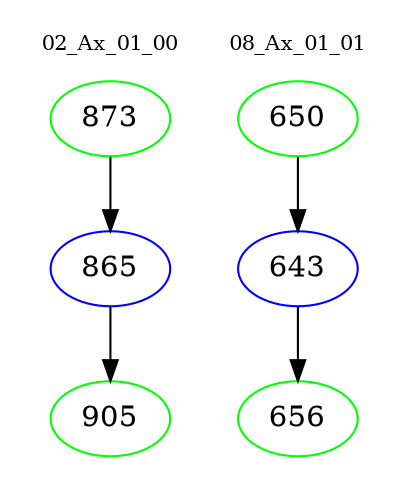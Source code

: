 digraph{
subgraph cluster_0 {
color = white
label = "02_Ax_01_00";
fontsize=10;
T0_873 [label="873", color="green"]
T0_873 -> T0_865 [color="black"]
T0_865 [label="865", color="blue"]
T0_865 -> T0_905 [color="black"]
T0_905 [label="905", color="green"]
}
subgraph cluster_1 {
color = white
label = "08_Ax_01_01";
fontsize=10;
T1_650 [label="650", color="green"]
T1_650 -> T1_643 [color="black"]
T1_643 [label="643", color="blue"]
T1_643 -> T1_656 [color="black"]
T1_656 [label="656", color="green"]
}
}
